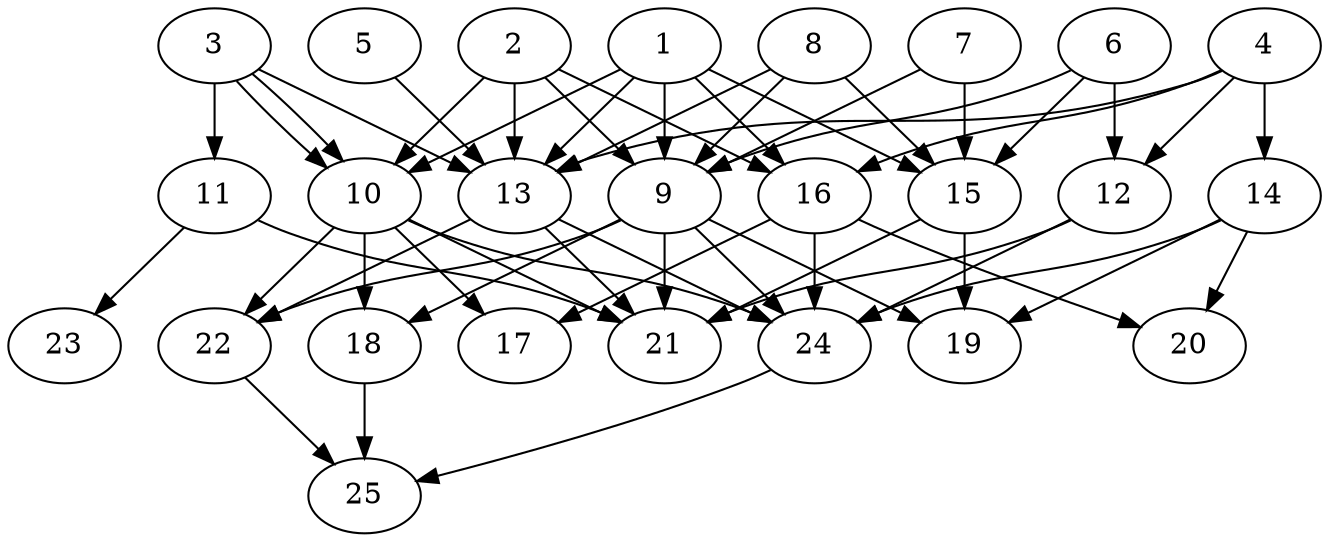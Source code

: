 // DAG automatically generated by daggen at Thu Oct  3 14:00:40 2019
// ./daggen --dot -n 25 --ccr 0.5 --fat 0.7 --regular 0.9 --density 0.7 --mindata 5242880 --maxdata 52428800 
digraph G {
  1 [size="59764736", alpha="0.05", expect_size="29882368"] 
  1 -> 9 [size ="29882368"]
  1 -> 10 [size ="29882368"]
  1 -> 13 [size ="29882368"]
  1 -> 15 [size ="29882368"]
  1 -> 16 [size ="29882368"]
  2 [size="101564416", alpha="0.10", expect_size="50782208"] 
  2 -> 9 [size ="50782208"]
  2 -> 10 [size ="50782208"]
  2 -> 13 [size ="50782208"]
  2 -> 16 [size ="50782208"]
  3 [size="39286784", alpha="0.17", expect_size="19643392"] 
  3 -> 10 [size ="19643392"]
  3 -> 10 [size ="19643392"]
  3 -> 11 [size ="19643392"]
  3 -> 13 [size ="19643392"]
  4 [size="10680320", alpha="0.13", expect_size="5340160"] 
  4 -> 12 [size ="5340160"]
  4 -> 13 [size ="5340160"]
  4 -> 14 [size ="5340160"]
  4 -> 16 [size ="5340160"]
  5 [size="30545920", alpha="0.05", expect_size="15272960"] 
  5 -> 13 [size ="15272960"]
  6 [size="42475520", alpha="0.10", expect_size="21237760"] 
  6 -> 9 [size ="21237760"]
  6 -> 12 [size ="21237760"]
  6 -> 15 [size ="21237760"]
  7 [size="27873280", alpha="0.19", expect_size="13936640"] 
  7 -> 9 [size ="13936640"]
  7 -> 15 [size ="13936640"]
  8 [size="68409344", alpha="0.09", expect_size="34204672"] 
  8 -> 9 [size ="34204672"]
  8 -> 13 [size ="34204672"]
  8 -> 15 [size ="34204672"]
  9 [size="93771776", alpha="0.10", expect_size="46885888"] 
  9 -> 18 [size ="46885888"]
  9 -> 19 [size ="46885888"]
  9 -> 21 [size ="46885888"]
  9 -> 22 [size ="46885888"]
  9 -> 24 [size ="46885888"]
  10 [size="99080192", alpha="0.19", expect_size="49540096"] 
  10 -> 17 [size ="49540096"]
  10 -> 18 [size ="49540096"]
  10 -> 21 [size ="49540096"]
  10 -> 22 [size ="49540096"]
  10 -> 24 [size ="49540096"]
  11 [size="69703680", alpha="0.07", expect_size="34851840"] 
  11 -> 21 [size ="34851840"]
  11 -> 23 [size ="34851840"]
  12 [size="93753344", alpha="0.03", expect_size="46876672"] 
  12 -> 21 [size ="46876672"]
  12 -> 24 [size ="46876672"]
  13 [size="45672448", alpha="0.05", expect_size="22836224"] 
  13 -> 21 [size ="22836224"]
  13 -> 22 [size ="22836224"]
  13 -> 24 [size ="22836224"]
  14 [size="30650368", alpha="0.17", expect_size="15325184"] 
  14 -> 19 [size ="15325184"]
  14 -> 20 [size ="15325184"]
  14 -> 24 [size ="15325184"]
  15 [size="91987968", alpha="0.18", expect_size="45993984"] 
  15 -> 19 [size ="45993984"]
  15 -> 21 [size ="45993984"]
  16 [size="20918272", alpha="0.13", expect_size="10459136"] 
  16 -> 17 [size ="10459136"]
  16 -> 20 [size ="10459136"]
  16 -> 24 [size ="10459136"]
  17 [size="69834752", alpha="0.10", expect_size="34917376"] 
  18 [size="66310144", alpha="0.12", expect_size="33155072"] 
  18 -> 25 [size ="33155072"]
  19 [size="15525888", alpha="0.05", expect_size="7762944"] 
  20 [size="62062592", alpha="0.01", expect_size="31031296"] 
  21 [size="58218496", alpha="0.08", expect_size="29109248"] 
  22 [size="89225216", alpha="0.14", expect_size="44612608"] 
  22 -> 25 [size ="44612608"]
  23 [size="104759296", alpha="0.06", expect_size="52379648"] 
  24 [size="36194304", alpha="0.18", expect_size="18097152"] 
  24 -> 25 [size ="18097152"]
  25 [size="20187136", alpha="0.14", expect_size="10093568"] 
}
